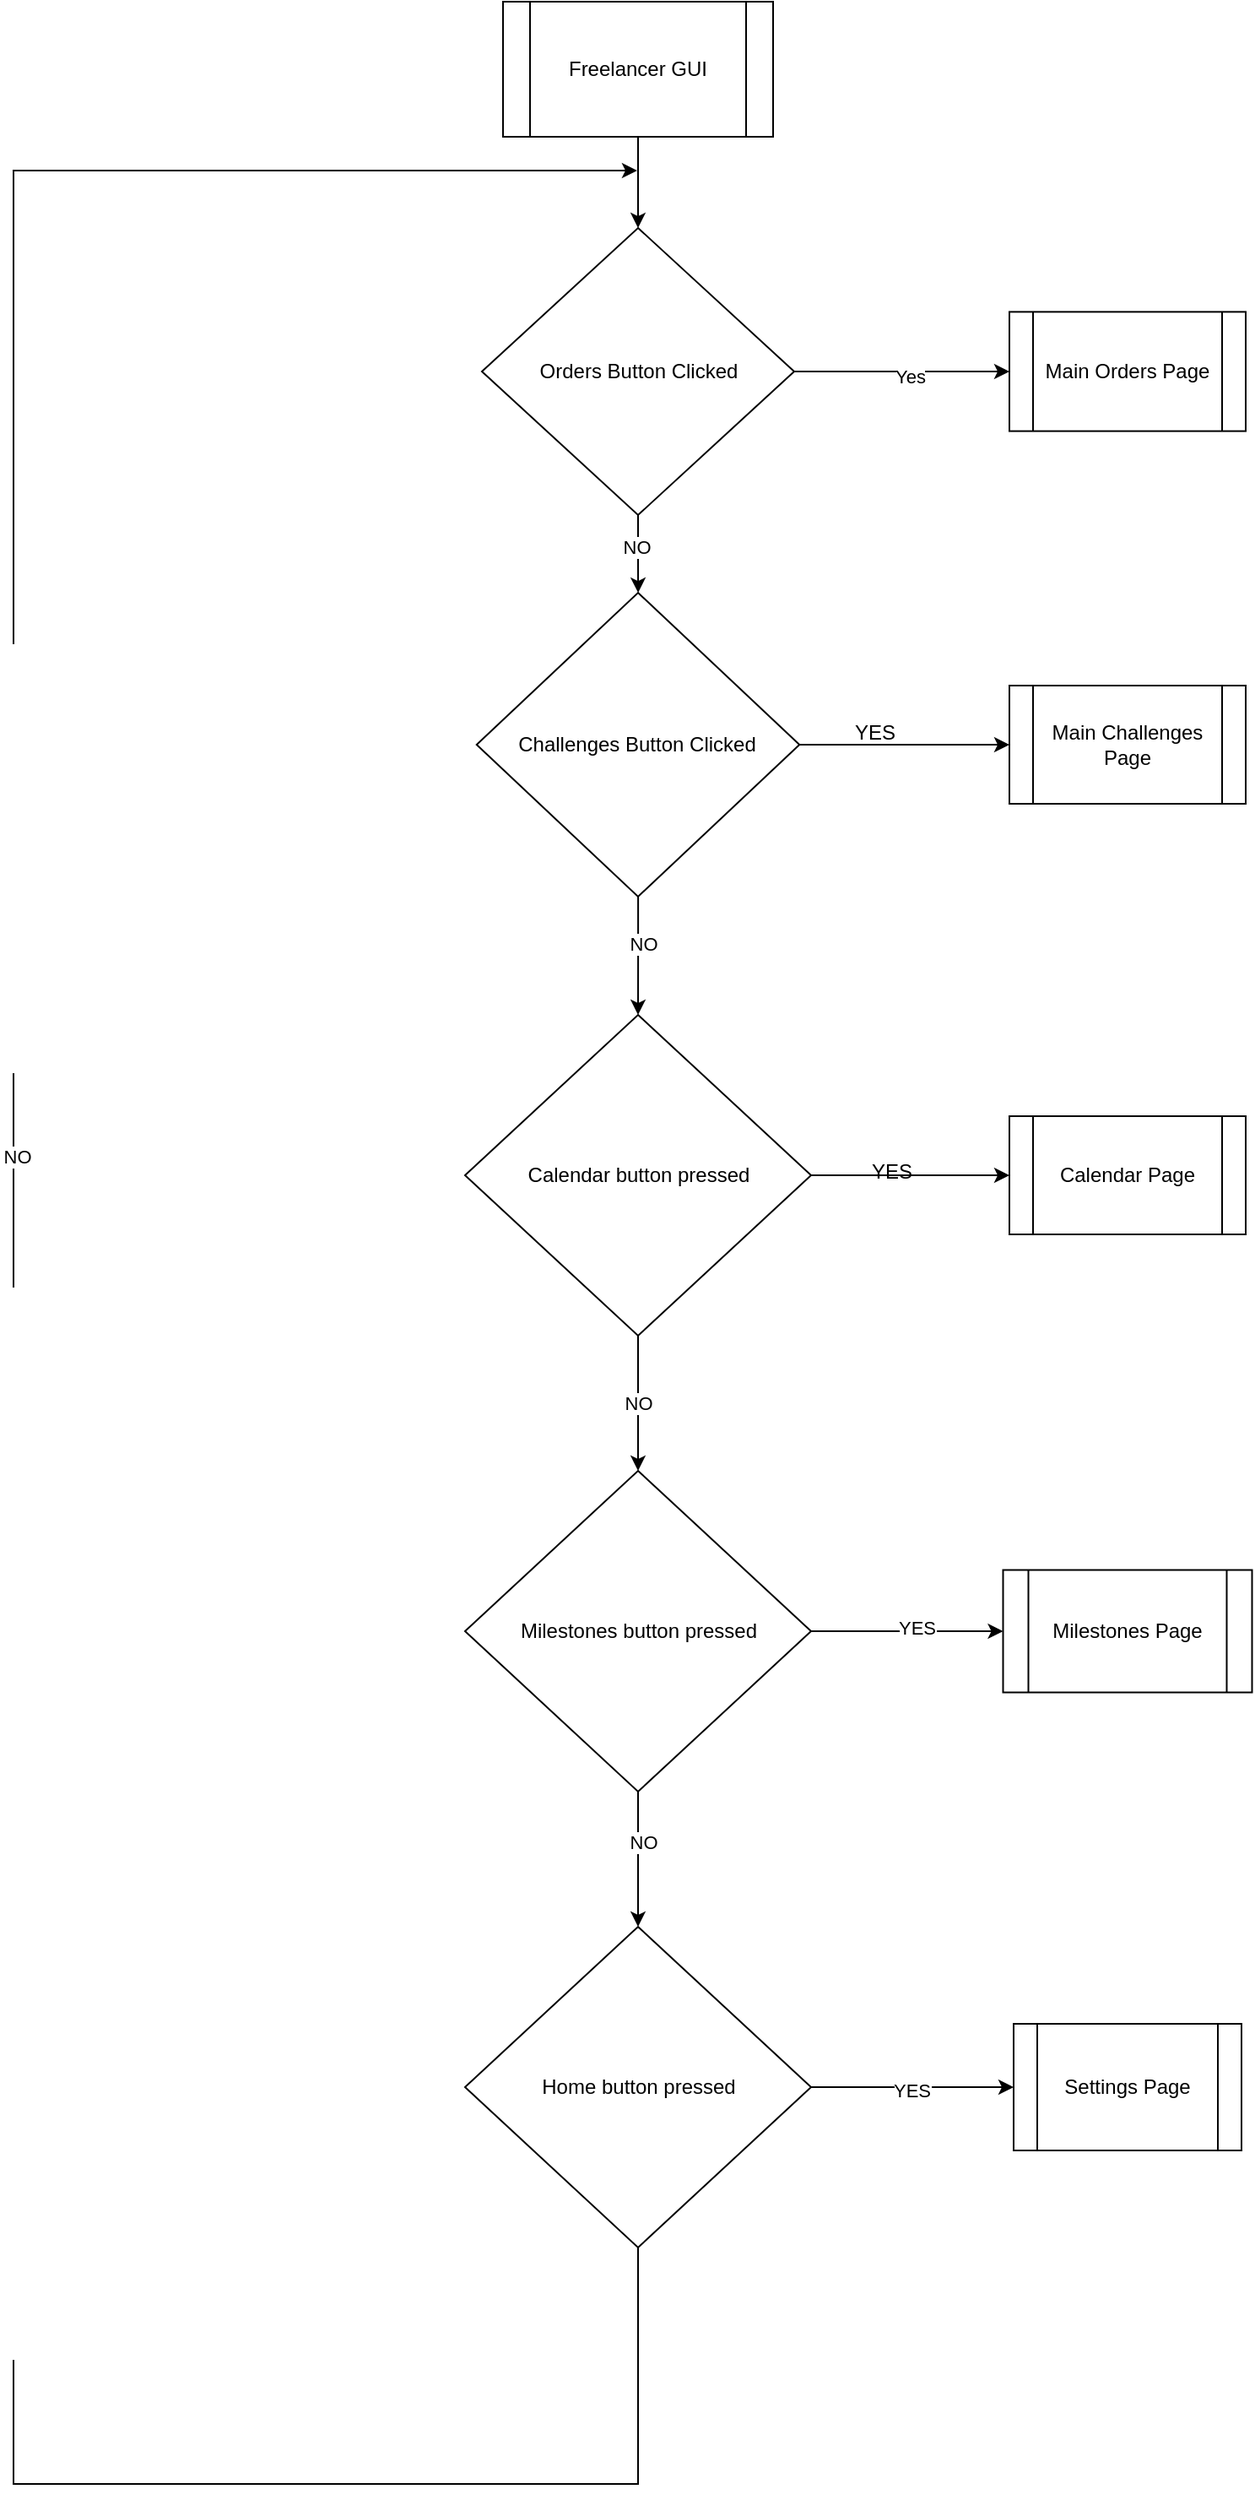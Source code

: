 <mxfile version="22.1.16" type="github">
  <diagram name="Page-1" id="UcYvj9fS5koomEr0C1fl">
    <mxGraphModel dx="1687" dy="973" grid="1" gridSize="10" guides="1" tooltips="1" connect="1" arrows="1" fold="1" page="1" pageScale="1" pageWidth="1169" pageHeight="827" math="0" shadow="0">
      <root>
        <mxCell id="0" />
        <mxCell id="1" parent="0" />
        <mxCell id="bhgwH5HLYHfAj57Ld_Zx-7" value="" style="edgeStyle=orthogonalEdgeStyle;rounded=0;orthogonalLoop=1;jettySize=auto;html=1;" parent="1" source="bhgwH5HLYHfAj57Ld_Zx-2" target="bhgwH5HLYHfAj57Ld_Zx-6" edge="1">
          <mxGeometry relative="1" as="geometry" />
        </mxCell>
        <mxCell id="bhgwH5HLYHfAj57Ld_Zx-2" value="Freelancer GUI" style="shape=process;whiteSpace=wrap;html=1;backgroundOutline=1;" parent="1" vertex="1">
          <mxGeometry x="490" y="10" width="160" height="80" as="geometry" />
        </mxCell>
        <mxCell id="bhgwH5HLYHfAj57Ld_Zx-9" value="" style="edgeStyle=orthogonalEdgeStyle;rounded=0;orthogonalLoop=1;jettySize=auto;html=1;" parent="1" source="bhgwH5HLYHfAj57Ld_Zx-6" target="bhgwH5HLYHfAj57Ld_Zx-8" edge="1">
          <mxGeometry relative="1" as="geometry" />
        </mxCell>
        <mxCell id="bhgwH5HLYHfAj57Ld_Zx-29" value="NO" style="edgeLabel;html=1;align=center;verticalAlign=middle;resizable=0;points=[];" parent="bhgwH5HLYHfAj57Ld_Zx-9" vertex="1" connectable="0">
          <mxGeometry x="-0.178" y="-1" relative="1" as="geometry">
            <mxPoint as="offset" />
          </mxGeometry>
        </mxCell>
        <mxCell id="bhgwH5HLYHfAj57Ld_Zx-13" value="" style="edgeStyle=orthogonalEdgeStyle;rounded=0;orthogonalLoop=1;jettySize=auto;html=1;" parent="1" source="bhgwH5HLYHfAj57Ld_Zx-6" target="bhgwH5HLYHfAj57Ld_Zx-12" edge="1">
          <mxGeometry relative="1" as="geometry" />
        </mxCell>
        <mxCell id="bhgwH5HLYHfAj57Ld_Zx-28" value="Yes" style="edgeLabel;html=1;align=center;verticalAlign=middle;resizable=0;points=[];" parent="bhgwH5HLYHfAj57Ld_Zx-13" vertex="1" connectable="0">
          <mxGeometry x="0.069" y="-3" relative="1" as="geometry">
            <mxPoint as="offset" />
          </mxGeometry>
        </mxCell>
        <mxCell id="bhgwH5HLYHfAj57Ld_Zx-6" value="Orders Button Clicked" style="rhombus;whiteSpace=wrap;html=1;" parent="1" vertex="1">
          <mxGeometry x="477.5" y="144" width="185" height="170" as="geometry" />
        </mxCell>
        <mxCell id="bhgwH5HLYHfAj57Ld_Zx-11" value="" style="edgeStyle=orthogonalEdgeStyle;rounded=0;orthogonalLoop=1;jettySize=auto;html=1;" parent="1" source="bhgwH5HLYHfAj57Ld_Zx-8" target="bhgwH5HLYHfAj57Ld_Zx-10" edge="1">
          <mxGeometry relative="1" as="geometry" />
        </mxCell>
        <mxCell id="bhgwH5HLYHfAj57Ld_Zx-31" value="NO" style="edgeLabel;html=1;align=center;verticalAlign=middle;resizable=0;points=[];" parent="bhgwH5HLYHfAj57Ld_Zx-11" vertex="1" connectable="0">
          <mxGeometry x="-0.195" y="3" relative="1" as="geometry">
            <mxPoint as="offset" />
          </mxGeometry>
        </mxCell>
        <mxCell id="bhgwH5HLYHfAj57Ld_Zx-15" value="" style="edgeStyle=orthogonalEdgeStyle;rounded=0;orthogonalLoop=1;jettySize=auto;html=1;" parent="1" source="bhgwH5HLYHfAj57Ld_Zx-8" target="bhgwH5HLYHfAj57Ld_Zx-14" edge="1">
          <mxGeometry relative="1" as="geometry" />
        </mxCell>
        <mxCell id="bhgwH5HLYHfAj57Ld_Zx-8" value="Challenges Button Clicked" style="rhombus;whiteSpace=wrap;html=1;" parent="1" vertex="1">
          <mxGeometry x="474.38" y="360" width="191.25" height="180" as="geometry" />
        </mxCell>
        <mxCell id="bhgwH5HLYHfAj57Ld_Zx-17" value="" style="edgeStyle=orthogonalEdgeStyle;rounded=0;orthogonalLoop=1;jettySize=auto;html=1;" parent="1" source="bhgwH5HLYHfAj57Ld_Zx-10" target="bhgwH5HLYHfAj57Ld_Zx-16" edge="1">
          <mxGeometry relative="1" as="geometry" />
        </mxCell>
        <mxCell id="bhgwH5HLYHfAj57Ld_Zx-19" value="NO" style="edgeStyle=orthogonalEdgeStyle;rounded=0;orthogonalLoop=1;jettySize=auto;html=1;" parent="1" source="bhgwH5HLYHfAj57Ld_Zx-10" target="bhgwH5HLYHfAj57Ld_Zx-18" edge="1">
          <mxGeometry relative="1" as="geometry" />
        </mxCell>
        <mxCell id="bhgwH5HLYHfAj57Ld_Zx-10" value="Calendar button pressed" style="rhombus;whiteSpace=wrap;html=1;" parent="1" vertex="1">
          <mxGeometry x="467.5" y="610" width="205" height="190" as="geometry" />
        </mxCell>
        <mxCell id="bhgwH5HLYHfAj57Ld_Zx-12" value="Main Orders Page" style="shape=process;whiteSpace=wrap;html=1;backgroundOutline=1;" parent="1" vertex="1">
          <mxGeometry x="790" y="193.69" width="140" height="70.62" as="geometry" />
        </mxCell>
        <mxCell id="bhgwH5HLYHfAj57Ld_Zx-14" value="Main Challenges Page" style="shape=process;whiteSpace=wrap;html=1;backgroundOutline=1;" parent="1" vertex="1">
          <mxGeometry x="790" y="415" width="140" height="70" as="geometry" />
        </mxCell>
        <mxCell id="bhgwH5HLYHfAj57Ld_Zx-16" value="Calendar Page" style="shape=process;whiteSpace=wrap;html=1;backgroundOutline=1;" parent="1" vertex="1">
          <mxGeometry x="790" y="670" width="140" height="70" as="geometry" />
        </mxCell>
        <mxCell id="bhgwH5HLYHfAj57Ld_Zx-21" value="" style="edgeStyle=orthogonalEdgeStyle;rounded=0;orthogonalLoop=1;jettySize=auto;html=1;" parent="1" source="bhgwH5HLYHfAj57Ld_Zx-18" target="bhgwH5HLYHfAj57Ld_Zx-20" edge="1">
          <mxGeometry relative="1" as="geometry" />
        </mxCell>
        <mxCell id="bhgwH5HLYHfAj57Ld_Zx-33" value="YES" style="edgeLabel;html=1;align=center;verticalAlign=middle;resizable=0;points=[];" parent="bhgwH5HLYHfAj57Ld_Zx-21" vertex="1" connectable="0">
          <mxGeometry x="0.084" y="2" relative="1" as="geometry">
            <mxPoint x="1" as="offset" />
          </mxGeometry>
        </mxCell>
        <mxCell id="bhgwH5HLYHfAj57Ld_Zx-23" value="" style="edgeStyle=orthogonalEdgeStyle;rounded=0;orthogonalLoop=1;jettySize=auto;html=1;" parent="1" source="bhgwH5HLYHfAj57Ld_Zx-18" target="bhgwH5HLYHfAj57Ld_Zx-22" edge="1">
          <mxGeometry relative="1" as="geometry" />
        </mxCell>
        <mxCell id="bhgwH5HLYHfAj57Ld_Zx-34" value="NO" style="edgeLabel;html=1;align=center;verticalAlign=middle;resizable=0;points=[];" parent="bhgwH5HLYHfAj57Ld_Zx-23" vertex="1" connectable="0">
          <mxGeometry x="-0.281" y="3" relative="1" as="geometry">
            <mxPoint y="1" as="offset" />
          </mxGeometry>
        </mxCell>
        <mxCell id="bhgwH5HLYHfAj57Ld_Zx-18" value="Milestones button pressed" style="rhombus;whiteSpace=wrap;html=1;" parent="1" vertex="1">
          <mxGeometry x="467.5" y="880" width="205" height="190" as="geometry" />
        </mxCell>
        <mxCell id="bhgwH5HLYHfAj57Ld_Zx-20" value="Milestones Page" style="shape=process;whiteSpace=wrap;html=1;backgroundOutline=1;" parent="1" vertex="1">
          <mxGeometry x="786.25" y="938.75" width="147.5" height="72.5" as="geometry" />
        </mxCell>
        <mxCell id="bhgwH5HLYHfAj57Ld_Zx-25" value="" style="edgeStyle=orthogonalEdgeStyle;rounded=0;orthogonalLoop=1;jettySize=auto;html=1;" parent="1" source="bhgwH5HLYHfAj57Ld_Zx-22" target="bhgwH5HLYHfAj57Ld_Zx-24" edge="1">
          <mxGeometry relative="1" as="geometry" />
        </mxCell>
        <mxCell id="bhgwH5HLYHfAj57Ld_Zx-35" value="YES" style="edgeLabel;html=1;align=center;verticalAlign=middle;resizable=0;points=[];" parent="bhgwH5HLYHfAj57Ld_Zx-25" vertex="1" connectable="0">
          <mxGeometry x="-0.031" y="-2" relative="1" as="geometry">
            <mxPoint x="1" as="offset" />
          </mxGeometry>
        </mxCell>
        <mxCell id="bhgwH5HLYHfAj57Ld_Zx-36" style="edgeStyle=orthogonalEdgeStyle;rounded=0;orthogonalLoop=1;jettySize=auto;html=1;exitX=0.5;exitY=1;exitDx=0;exitDy=0;" parent="1" source="bhgwH5HLYHfAj57Ld_Zx-22" edge="1">
          <mxGeometry relative="1" as="geometry">
            <mxPoint x="569.471" y="110" as="targetPoint" />
            <Array as="points">
              <mxPoint x="570" y="1480" />
              <mxPoint x="200" y="1480" />
              <mxPoint x="200" y="110" />
            </Array>
          </mxGeometry>
        </mxCell>
        <mxCell id="bhgwH5HLYHfAj57Ld_Zx-37" value="NO" style="edgeLabel;html=1;align=center;verticalAlign=middle;resizable=0;points=[];" parent="bhgwH5HLYHfAj57Ld_Zx-36" vertex="1" connectable="0">
          <mxGeometry x="0.152" y="-2" relative="1" as="geometry">
            <mxPoint y="-1" as="offset" />
          </mxGeometry>
        </mxCell>
        <mxCell id="bhgwH5HLYHfAj57Ld_Zx-22" value="Home button pressed" style="rhombus;whiteSpace=wrap;html=1;" parent="1" vertex="1">
          <mxGeometry x="467.5" y="1150" width="205" height="190" as="geometry" />
        </mxCell>
        <mxCell id="bhgwH5HLYHfAj57Ld_Zx-24" value="Settings Page" style="shape=process;whiteSpace=wrap;html=1;backgroundOutline=1;" parent="1" vertex="1">
          <mxGeometry x="792.5" y="1207.5" width="135" height="75" as="geometry" />
        </mxCell>
        <mxCell id="bhgwH5HLYHfAj57Ld_Zx-30" value="YES" style="text;html=1;align=center;verticalAlign=middle;resizable=0;points=[];autosize=1;strokeColor=none;fillColor=none;" parent="1" vertex="1">
          <mxGeometry x="685" y="428" width="50" height="30" as="geometry" />
        </mxCell>
        <mxCell id="bhgwH5HLYHfAj57Ld_Zx-32" value="YES" style="text;html=1;align=center;verticalAlign=middle;resizable=0;points=[];autosize=1;strokeColor=none;fillColor=none;" parent="1" vertex="1">
          <mxGeometry x="695" y="688" width="50" height="30" as="geometry" />
        </mxCell>
      </root>
    </mxGraphModel>
  </diagram>
</mxfile>
